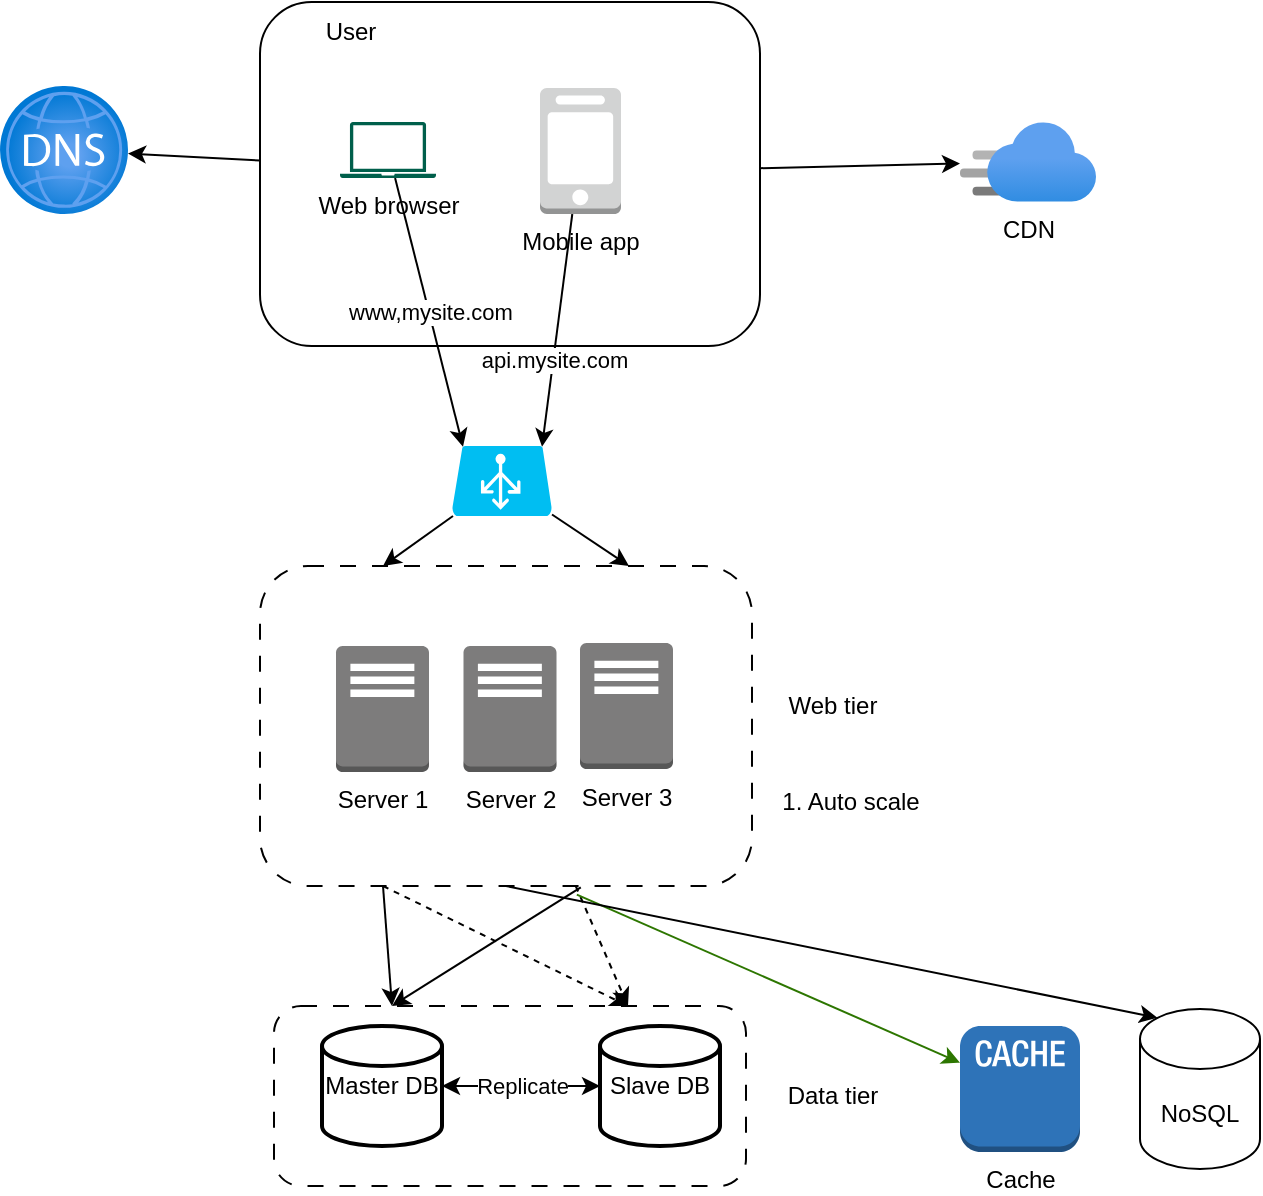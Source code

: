 <mxfile>
    <diagram id="87DcGQXk9MFTkyFTsTdN" name="Page-1">
        <mxGraphModel dx="650" dy="571" grid="1" gridSize="10" guides="1" tooltips="1" connect="1" arrows="1" fold="1" page="1" pageScale="1" pageWidth="850" pageHeight="1100" math="0" shadow="0">
            <root>
                <mxCell id="0"/>
                <mxCell id="1" parent="0"/>
                <mxCell id="28" style="edgeStyle=none;html=1;entryX=0.25;entryY=0;entryDx=0;entryDy=0;startArrow=none;startFill=0;exitX=0.25;exitY=1;exitDx=0;exitDy=0;" parent="1" source="16" target="22" edge="1">
                    <mxGeometry relative="1" as="geometry">
                        <mxPoint x="280" y="540" as="sourcePoint"/>
                    </mxGeometry>
                </mxCell>
                <mxCell id="29" style="edgeStyle=none;html=1;entryX=0.25;entryY=0;entryDx=0;entryDy=0;startArrow=none;startFill=0;exitX=0.652;exitY=1.004;exitDx=0;exitDy=0;exitPerimeter=0;" parent="1" source="16" target="22" edge="1">
                    <mxGeometry relative="1" as="geometry"/>
                </mxCell>
                <mxCell id="30" style="edgeStyle=none;html=1;entryX=0.75;entryY=0;entryDx=0;entryDy=0;startArrow=none;startFill=0;exitX=0.25;exitY=1;exitDx=0;exitDy=0;dashed=1;" parent="1" source="16" target="22" edge="1">
                    <mxGeometry relative="1" as="geometry"/>
                </mxCell>
                <mxCell id="31" style="edgeStyle=none;html=1;entryX=0.75;entryY=0;entryDx=0;entryDy=0;dashed=1;startArrow=none;startFill=0;" parent="1" source="16" target="22" edge="1">
                    <mxGeometry relative="1" as="geometry"/>
                </mxCell>
                <mxCell id="33" style="edgeStyle=none;html=1;startArrow=none;startFill=0;exitX=0.644;exitY=1.027;exitDx=0;exitDy=0;exitPerimeter=0;fillColor=#60a917;strokeColor=#2D7600;" parent="1" source="16" target="27" edge="1">
                    <mxGeometry relative="1" as="geometry"/>
                </mxCell>
                <mxCell id="36" style="edgeStyle=none;html=1;entryX=0.145;entryY=0;entryDx=0;entryDy=4.35;entryPerimeter=0;exitX=0.5;exitY=1;exitDx=0;exitDy=0;" edge="1" parent="1" source="16" target="35">
                    <mxGeometry relative="1" as="geometry"/>
                </mxCell>
                <mxCell id="16" value="" style="rounded=1;whiteSpace=wrap;html=1;dashed=1;dashPattern=8 8;" parent="1" vertex="1">
                    <mxGeometry x="190" y="370" width="246" height="160" as="geometry"/>
                </mxCell>
                <mxCell id="10" style="edgeStyle=none;html=1;" parent="1" source="8" target="9" edge="1">
                    <mxGeometry relative="1" as="geometry"/>
                </mxCell>
                <mxCell id="21" style="edgeStyle=none;html=1;" parent="1" source="8" target="2" edge="1">
                    <mxGeometry relative="1" as="geometry"/>
                </mxCell>
                <mxCell id="8" value="" style="rounded=1;whiteSpace=wrap;html=1;" parent="1" vertex="1">
                    <mxGeometry x="190" y="88" width="250" height="172" as="geometry"/>
                </mxCell>
                <mxCell id="2" value="" style="aspect=fixed;html=1;points=[];align=center;image;fontSize=12;image=img/lib/azure2/networking/DNS_Zones.svg;" parent="1" vertex="1">
                    <mxGeometry x="60" y="130" width="64" height="64" as="geometry"/>
                </mxCell>
                <mxCell id="12" value="www,mysite.com" style="edgeStyle=none;html=1;entryX=0.11;entryY=0.01;entryDx=0;entryDy=0;entryPerimeter=0;" parent="1" source="3" target="11" edge="1">
                    <mxGeometry relative="1" as="geometry"/>
                </mxCell>
                <mxCell id="3" value="Web browser" style="sketch=0;pointerEvents=1;shadow=0;dashed=0;html=1;strokeColor=none;fillColor=#005F4B;labelPosition=center;verticalLabelPosition=bottom;verticalAlign=top;align=center;outlineConnect=0;shape=mxgraph.veeam2.laptop;" parent="1" vertex="1">
                    <mxGeometry x="230" y="148" width="48" height="28.0" as="geometry"/>
                </mxCell>
                <mxCell id="13" value="api.mysite.com" style="edgeStyle=none;html=1;entryX=0.9;entryY=0.01;entryDx=0;entryDy=0;entryPerimeter=0;" parent="1" source="7" target="11" edge="1">
                    <mxGeometry x="0.261" relative="1" as="geometry">
                        <mxPoint as="offset"/>
                    </mxGeometry>
                </mxCell>
                <mxCell id="7" value="Mobile app" style="outlineConnect=0;dashed=0;verticalLabelPosition=bottom;verticalAlign=top;align=center;html=1;shape=mxgraph.aws3.mobile_client;fillColor=#D2D3D3;gradientColor=none;" parent="1" vertex="1">
                    <mxGeometry x="330" y="131" width="40.5" height="63" as="geometry"/>
                </mxCell>
                <mxCell id="9" value="CDN" style="aspect=fixed;html=1;points=[];align=center;image;fontSize=12;image=img/lib/azure2/app_services/CDN_Profiles.svg;" parent="1" vertex="1">
                    <mxGeometry x="540" y="148" width="68" height="40" as="geometry"/>
                </mxCell>
                <mxCell id="17" style="edgeStyle=none;html=1;entryX=0.25;entryY=0;entryDx=0;entryDy=0;" parent="1" source="11" target="16" edge="1">
                    <mxGeometry relative="1" as="geometry"/>
                </mxCell>
                <mxCell id="18" style="edgeStyle=none;html=1;entryX=0.75;entryY=0;entryDx=0;entryDy=0;" parent="1" source="11" target="16" edge="1">
                    <mxGeometry relative="1" as="geometry"/>
                </mxCell>
                <mxCell id="11" value="" style="verticalLabelPosition=bottom;html=1;verticalAlign=top;align=center;strokeColor=none;fillColor=#00BEF2;shape=mxgraph.azure.azure_load_balancer;" parent="1" vertex="1">
                    <mxGeometry x="286" y="310" width="50" height="35" as="geometry"/>
                </mxCell>
                <mxCell id="14" value="Server 1" style="outlineConnect=0;dashed=0;verticalLabelPosition=bottom;verticalAlign=top;align=center;html=1;shape=mxgraph.aws3.traditional_server;fillColor=#7D7C7C;gradientColor=none;" parent="1" vertex="1">
                    <mxGeometry x="228" y="410" width="46.5" height="63" as="geometry"/>
                </mxCell>
                <mxCell id="15" value="Server 2" style="outlineConnect=0;dashed=0;verticalLabelPosition=bottom;verticalAlign=top;align=center;html=1;shape=mxgraph.aws3.traditional_server;fillColor=#7D7C7C;gradientColor=none;" parent="1" vertex="1">
                    <mxGeometry x="291.75" y="410" width="46.5" height="63" as="geometry"/>
                </mxCell>
                <mxCell id="19" value="Web tier" style="text;html=1;align=center;verticalAlign=middle;resizable=0;points=[];autosize=1;strokeColor=none;fillColor=none;" parent="1" vertex="1">
                    <mxGeometry x="441" y="425" width="70" height="30" as="geometry"/>
                </mxCell>
                <mxCell id="20" value="User" style="text;html=1;align=center;verticalAlign=middle;resizable=0;points=[];autosize=1;strokeColor=none;fillColor=none;" parent="1" vertex="1">
                    <mxGeometry x="210" y="88" width="50" height="30" as="geometry"/>
                </mxCell>
                <mxCell id="22" value="" style="rounded=1;whiteSpace=wrap;html=1;dashed=1;dashPattern=8 8;" parent="1" vertex="1">
                    <mxGeometry x="197" y="590" width="236" height="90" as="geometry"/>
                </mxCell>
                <mxCell id="25" value="Replicate" style="edgeStyle=none;html=1;entryX=0;entryY=0.5;entryDx=0;entryDy=0;entryPerimeter=0;startArrow=classic;startFill=1;" parent="1" source="23" target="24" edge="1">
                    <mxGeometry relative="1" as="geometry"/>
                </mxCell>
                <mxCell id="23" value="Master DB" style="strokeWidth=2;html=1;shape=mxgraph.flowchart.database;whiteSpace=wrap;" parent="1" vertex="1">
                    <mxGeometry x="221" y="600" width="60" height="60" as="geometry"/>
                </mxCell>
                <mxCell id="24" value="Slave DB" style="strokeWidth=2;html=1;shape=mxgraph.flowchart.database;whiteSpace=wrap;" parent="1" vertex="1">
                    <mxGeometry x="360" y="600" width="60" height="60" as="geometry"/>
                </mxCell>
                <mxCell id="26" value="Data tier" style="text;html=1;align=center;verticalAlign=middle;resizable=0;points=[];autosize=1;strokeColor=none;fillColor=none;" parent="1" vertex="1">
                    <mxGeometry x="441" y="620" width="70" height="30" as="geometry"/>
                </mxCell>
                <mxCell id="27" value="Cache" style="outlineConnect=0;dashed=0;verticalLabelPosition=bottom;verticalAlign=top;align=center;html=1;shape=mxgraph.aws3.cache_node;fillColor=#2E73B8;gradientColor=none;" parent="1" vertex="1">
                    <mxGeometry x="540" y="600" width="60" height="63" as="geometry"/>
                </mxCell>
                <mxCell id="34" value="Server 3" style="outlineConnect=0;dashed=0;verticalLabelPosition=bottom;verticalAlign=top;align=center;html=1;shape=mxgraph.aws3.traditional_server;fillColor=#7D7C7C;gradientColor=none;" vertex="1" parent="1">
                    <mxGeometry x="350" y="408.5" width="46.5" height="63" as="geometry"/>
                </mxCell>
                <mxCell id="35" value="NoSQL" style="shape=cylinder3;whiteSpace=wrap;html=1;boundedLbl=1;backgroundOutline=1;size=15;" vertex="1" parent="1">
                    <mxGeometry x="630" y="591.5" width="60" height="80" as="geometry"/>
                </mxCell>
                <mxCell id="37" value="1. Auto scale" style="text;html=1;align=center;verticalAlign=middle;resizable=0;points=[];autosize=1;strokeColor=none;fillColor=none;" vertex="1" parent="1">
                    <mxGeometry x="440" y="473" width="90" height="30" as="geometry"/>
                </mxCell>
            </root>
        </mxGraphModel>
    </diagram>
</mxfile>